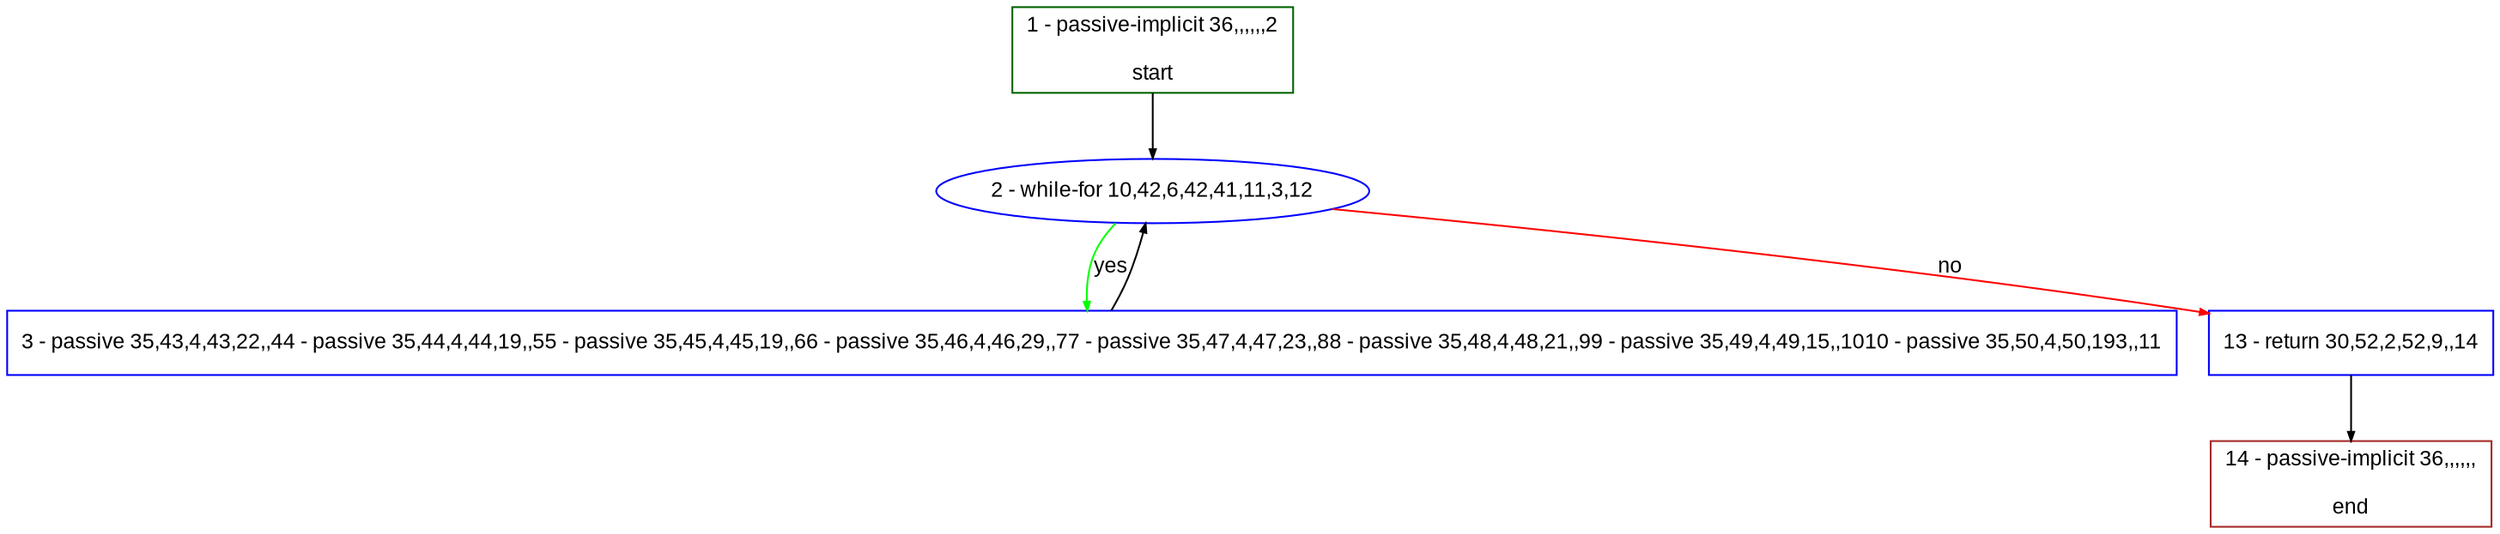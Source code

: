 digraph "" {
  graph [pack="true", label="", fontsize="12", packmode="clust", fontname="Arial", fillcolor="#FFFFCC", bgcolor="white", style="rounded,filled", compound="true"];
  node [node_initialized="no", label="", color="grey", fontsize="12", fillcolor="white", fontname="Arial", style="filled", shape="rectangle", compound="true", fixedsize="false"];
  edge [fontcolor="black", arrowhead="normal", arrowtail="none", arrowsize="0.5", ltail="", label="", color="black", fontsize="12", lhead="", fontname="Arial", dir="forward", compound="true"];
  __N1 [label="2 - while-for 10,42,6,42,41,11,3,12", color="#0000ff", fillcolor="#ffffff", style="filled", shape="oval"];
  __N2 [label="1 - passive-implicit 36,,,,,,2\n\nstart", color="#006400", fillcolor="#ffffff", style="filled", shape="box"];
  __N3 [label="3 - passive 35,43,4,43,22,,44 - passive 35,44,4,44,19,,55 - passive 35,45,4,45,19,,66 - passive 35,46,4,46,29,,77 - passive 35,47,4,47,23,,88 - passive 35,48,4,48,21,,99 - passive 35,49,4,49,15,,1010 - passive 35,50,4,50,193,,11", color="#0000ff", fillcolor="#ffffff", style="filled", shape="box"];
  __N4 [label="13 - return 30,52,2,52,9,,14", color="#0000ff", fillcolor="#ffffff", style="filled", shape="box"];
  __N5 [label="14 - passive-implicit 36,,,,,,\n\nend", color="#a52a2a", fillcolor="#ffffff", style="filled", shape="box"];
  __N2 -> __N1 [arrowhead="normal", arrowtail="none", color="#000000", label="", dir="forward"];
  __N1 -> __N3 [arrowhead="normal", arrowtail="none", color="#00ff00", label="yes", dir="forward"];
  __N3 -> __N1 [arrowhead="normal", arrowtail="none", color="#000000", label="", dir="forward"];
  __N1 -> __N4 [arrowhead="normal", arrowtail="none", color="#ff0000", label="no", dir="forward"];
  __N4 -> __N5 [arrowhead="normal", arrowtail="none", color="#000000", label="", dir="forward"];
}
